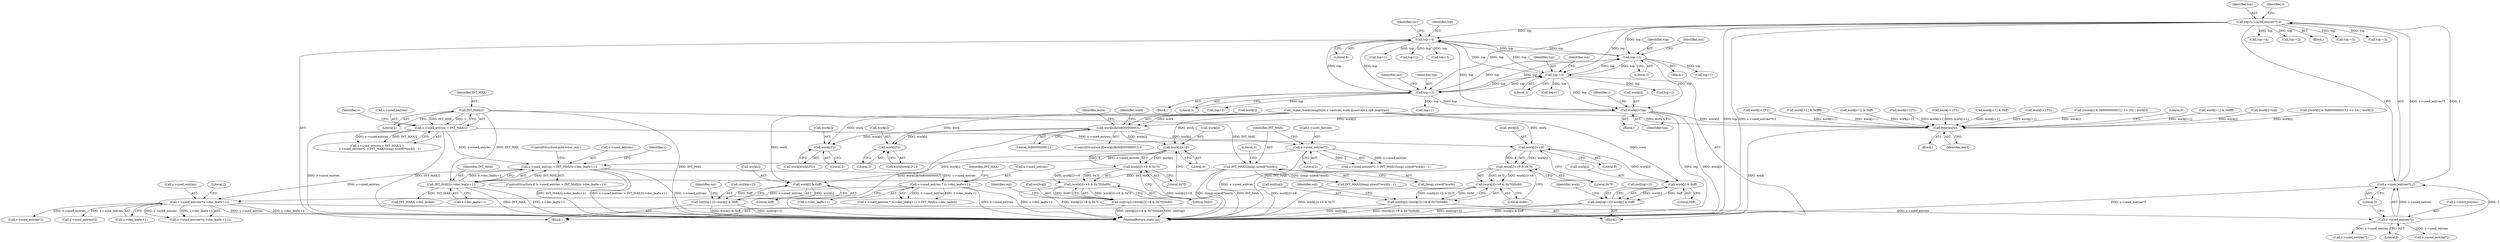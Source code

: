 digraph "0_Android_eeb4e45d5683f88488c083ecf142dc89bc3f0b47@array" {
"1000616" [label="(Call,work[i]=top)"];
"1000429" [label="(Call,top-=4)"];
"1000372" [label="(Call,top=s->used_entries*3-2)"];
"1000374" [label="(Call,s->used_entries*3-2)"];
"1000375" [label="(Call,s->used_entries*3)"];
"1000262" [label="(Call,s->used_entries*(s->dec_leafw+1))"];
"1000222" [label="(Call,s->used_entries > INT_MAX/(s->dec_leafw+1))"];
"1000167" [label="(Call,s->used_entries > INT_MAX/2)"];
"1000171" [label="(Call,INT_MAX/2)"];
"1000175" [label="(Call,s->used_entries*2)"];
"1000226" [label="(Call,INT_MAX/(s->dec_leafw+1))"];
"1000181" [label="(Call,INT_MAX/((long) sizeof(*work)))"];
"1000240" [label="(Call,s->used_entries * (s->dec_leafw+1))"];
"1000587" [label="(Call,top-=2)"];
"1000488" [label="(Call,top-=3)"];
"1000541" [label="(Call,top-=3)"];
"1000414" [label="(Call,work[i]&0x80000000UL)"];
"1000438" [label="(Call,work[i]>>8)"];
"1000437" [label="(Call,work[i]>>8 & 0x7f)"];
"1000436" [label="(Call,(work[i]>>8 & 0x7f)|0x80)"];
"1000432" [label="(Call,out[top]=(work[i]>>8 & 0x7f)|0x80)"];
"1000468" [label="(Call,work[i] & 0xff)"];
"1000462" [label="(Call,out[top+2]=work[i] & 0xff)"];
"1000497" [label="(Call,work[i]>>8)"];
"1000496" [label="(Call,work[i]>>8 & 0x7f)"];
"1000495" [label="(Call,(work[i]>>8 & 0x7f)|0x80)"];
"1000491" [label="(Call,out[top]=(work[i]>>8 & 0x7f)|0x80)"];
"1000525" [label="(Call,work[i] & 0xff)"];
"1000519" [label="(Call,out[top+2]=work[i] & 0xff)"];
"1000550" [label="(Call,work[i]*2)"];
"1000596" [label="(Call,work[i]*2)"];
"1000856" [label="(Call,free(work))"];
"1000182" [label="(Identifier,INT_MAX)"];
"1000714" [label="(Call,work[i+1] & 0xffff)"];
"1000462" [label="(Call,out[top+2]=work[i] & 0xff)"];
"1000522" [label="(Call,top+2)"];
"1000618" [label="(Identifier,work)"];
"1000373" [label="(Identifier,top)"];
"1000487" [label="(Block,)"];
"1000380" [label="(Literal,2)"];
"1000301" [label="(Call,s->used_entries*2)"];
"1000498" [label="(Call,work[i])"];
"1000210" [label="(Call,_make_words(lengthlist,s->entries,work,quantvals,s,opb,maptype))"];
"1000468" [label="(Call,work[i] & 0xff)"];
"1000271" [label="(Literal,2)"];
"1000479" [label="(Call,work[i+1] & 0xff)"];
"1000609" [label="(Call,work[i+1]*2)"];
"1000747" [label="(Call,work[i+1]*2)"];
"1000548" [label="(Call,work[work[i]*2])"];
"1000664" [label="(Call,top-=4)"];
"1000410" [label="(Identifier,i)"];
"1000240" [label="(Call,s->used_entries * (s->dec_leafw+1))"];
"1000635" [label="(Call,s->used_entries*2)"];
"1000541" [label="(Call,top-=3)"];
"1000592" [label="(Identifier,out)"];
"1000228" [label="(Call,s->dec_leafw+1)"];
"1000587" [label="(Call,top-=2)"];
"1000233" [label="(ControlStructure,goto error_out;)"];
"1000822" [label="(Call,top-=2)"];
"1000241" [label="(Call,s->used_entries)"];
"1000578" [label="(Call,work[i+1] & 0xff)"];
"1000179" [label="(Literal,2)"];
"1000176" [label="(Call,s->used_entries)"];
"1000463" [label="(Call,out[top+2])"];
"1000447" [label="(Identifier,out)"];
"1000431" [label="(Literal,4)"];
"1000379" [label="(Literal,3)"];
"1000227" [label="(Identifier,INT_MAX)"];
"1000512" [label="(Call,work[i+1]*2)"];
"1000503" [label="(Literal,0x80)"];
"1000597" [label="(Call,work[i])"];
"1000319" [label="(Call,((work[i] & 0x80000000UL) >> 24) | work[i])"];
"1000495" [label="(Call,(work[i]>>8 & 0x7f)|0x80)"];
"1000617" [label="(Call,work[i])"];
"1000177" [label="(Identifier,s)"];
"1000167" [label="(Call,s->used_entries > INT_MAX/2)"];
"1000496" [label="(Call,work[i]>>8 & 0x7f)"];
"1000171" [label="(Call,INT_MAX/2)"];
"1000414" [label="(Call,work[i]&0x80000000UL)"];
"1000443" [label="(Literal,0x7f)"];
"1000520" [label="(Call,out[top+2])"];
"1000596" [label="(Call,work[i]*2)"];
"1000432" [label="(Call,out[top]=(work[i]>>8 & 0x7f)|0x80)"];
"1000546" [label="(Identifier,out)"];
"1000542" [label="(Identifier,top)"];
"1000575" [label="(Call,top+2)"];
"1000492" [label="(Call,out[top])"];
"1000488" [label="(Call,top-=3)"];
"1000375" [label="(Call,s->used_entries*3)"];
"1000489" [label="(Identifier,top)"];
"1000588" [label="(Identifier,top)"];
"1000168" [label="(Call,s->used_entries)"];
"1000433" [label="(Call,out[top])"];
"1000423" [label="(Identifier,work)"];
"1000428" [label="(Block,)"];
"1000400" [label="(Call,s->used_entries*2)"];
"1000244" [label="(Call,s->dec_leafw+1)"];
"1000263" [label="(Call,s->used_entries)"];
"1000226" [label="(Call,INT_MAX/(s->dec_leafw+1))"];
"1000438" [label="(Call,work[i]>>8)"];
"1000558" [label="(Call,top+1)"];
"1000436" [label="(Call,(work[i]>>8 & 0x7f)|0x80)"];
"1000444" [label="(Literal,0x80)"];
"1000497" [label="(Call,work[i]>>8)"];
"1000859" [label="(Literal,0)"];
"1000175" [label="(Call,s->used_entries*2)"];
"1000370" [label="(Block,)"];
"1000250" [label="(Identifier,INT_MAX)"];
"1000437" [label="(Call,work[i]>>8 & 0x7f)"];
"1000586" [label="(Block,)"];
"1000490" [label="(Literal,3)"];
"1000491" [label="(Call,out[top]=(work[i]>>8 & 0x7f)|0x80)"];
"1000475" [label="(Identifier,out)"];
"1000813" [label="(Call,work[i+1] & 0xffff)"];
"1000540" [label="(Block,)"];
"1000372" [label="(Call,top=s->used_entries*3-2)"];
"1000448" [label="(Call,top+1)"];
"1000222" [label="(Call,s->used_entries > INT_MAX/(s->dec_leafw+1))"];
"1000249" [label="(Call,INT_MAX/s->dec_nodeb)"];
"1000600" [label="(Literal,2)"];
"1000604" [label="(Call,top+1)"];
"1000856" [label="(Call,free(work))"];
"1000529" [label="(Literal,0xff)"];
"1000110" [label="(Block,)"];
"1000535" [label="(Identifier,work)"];
"1000465" [label="(Call,top+2)"];
"1000376" [label="(Call,s->used_entries)"];
"1000183" [label="(Call,(long) sizeof(*work))"];
"1000776" [label="(Call,top-=3)"];
"1000554" [label="(Literal,2)"];
"1000476" [label="(Call,top+3)"];
"1000507" [label="(Call,top+1)"];
"1000525" [label="(Call,work[i] & 0xff)"];
"1000174" [label="(Call,s->used_entries*2 > INT_MAX/((long) sizeof(*work)) - 1)"];
"1000543" [label="(Literal,3)"];
"1000262" [label="(Call,s->used_entries*(s->dec_leafw+1))"];
"1000865" [label="(MethodReturn,static int)"];
"1000384" [label="(Identifier,s)"];
"1000519" [label="(Call,out[top+2]=work[i] & 0xff)"];
"1000439" [label="(Call,work[i])"];
"1000166" [label="(Call,s->used_entries > INT_MAX/2 ||\n      s->used_entries*2 > INT_MAX/((long) sizeof(*work)) - 1)"];
"1000188" [label="(Literal,1)"];
"1000413" [label="(ControlStructure,if(work[i]&0x80000000UL))"];
"1000374" [label="(Call,s->used_entries*3-2)"];
"1000526" [label="(Call,work[i])"];
"1000221" [label="(ControlStructure,if (s->used_entries > INT_MAX/(s->dec_leafw+1)))"];
"1000857" [label="(Identifier,work)"];
"1000223" [label="(Call,s->used_entries)"];
"1000180" [label="(Call,INT_MAX/((long) sizeof(*work)) - 1)"];
"1000502" [label="(Literal,0x7f)"];
"1000851" [label="(Call,work[i]=top)"];
"1000418" [label="(Literal,0x80000000UL)"];
"1000616" [label="(Call,work[i]=top)"];
"1000589" [label="(Literal,2)"];
"1000501" [label="(Literal,8)"];
"1000237" [label="(Identifier,s)"];
"1000266" [label="(Call,s->dec_leafw+1)"];
"1000472" [label="(Literal,0xff)"];
"1000506" [label="(Identifier,out)"];
"1000429" [label="(Call,top-=4)"];
"1000723" [label="(Call,top-=3)"];
"1000551" [label="(Call,work[i])"];
"1000493" [label="(Identifier,out)"];
"1000620" [label="(Identifier,top)"];
"1000434" [label="(Identifier,out)"];
"1000430" [label="(Identifier,top)"];
"1000550" [label="(Call,work[i]*2)"];
"1000412" [label="(Block,)"];
"1000261" [label="(Call,s->used_entries*(s->dec_leafw+1)-2)"];
"1000469" [label="(Call,work[i])"];
"1000173" [label="(Literal,2)"];
"1000357" [label="(Call,((work[i] & 0x80000000UL) >> 16) | work[i])"];
"1000339" [label="(Call,s->used_entries*2)"];
"1000415" [label="(Call,work[i])"];
"1000172" [label="(Identifier,INT_MAX)"];
"1000442" [label="(Literal,8)"];
"1000844" [label="(Call,work[i+1]*2)"];
"1000239" [label="(Call,s->used_entries * (s->dec_leafw+1) > INT_MAX/s->dec_nodeb)"];
"1000181" [label="(Call,INT_MAX/((long) sizeof(*work)))"];
"1000594" [label="(Call,work[work[i]*2])"];
"1000616" -> "1000412"  [label="AST: "];
"1000616" -> "1000620"  [label="CFG: "];
"1000617" -> "1000616"  [label="AST: "];
"1000620" -> "1000616"  [label="AST: "];
"1000410" -> "1000616"  [label="CFG: "];
"1000616" -> "1000865"  [label="DDG: work[i]"];
"1000616" -> "1000865"  [label="DDG: top"];
"1000616" -> "1000414"  [label="DDG: work[i]"];
"1000429" -> "1000616"  [label="DDG: top"];
"1000587" -> "1000616"  [label="DDG: top"];
"1000488" -> "1000616"  [label="DDG: top"];
"1000541" -> "1000616"  [label="DDG: top"];
"1000616" -> "1000856"  [label="DDG: work[i]"];
"1000429" -> "1000428"  [label="AST: "];
"1000429" -> "1000431"  [label="CFG: "];
"1000430" -> "1000429"  [label="AST: "];
"1000431" -> "1000429"  [label="AST: "];
"1000434" -> "1000429"  [label="CFG: "];
"1000372" -> "1000429"  [label="DDG: top"];
"1000587" -> "1000429"  [label="DDG: top"];
"1000488" -> "1000429"  [label="DDG: top"];
"1000541" -> "1000429"  [label="DDG: top"];
"1000429" -> "1000448"  [label="DDG: top"];
"1000429" -> "1000465"  [label="DDG: top"];
"1000429" -> "1000476"  [label="DDG: top"];
"1000429" -> "1000488"  [label="DDG: top"];
"1000429" -> "1000541"  [label="DDG: top"];
"1000429" -> "1000587"  [label="DDG: top"];
"1000372" -> "1000370"  [label="AST: "];
"1000372" -> "1000374"  [label="CFG: "];
"1000373" -> "1000372"  [label="AST: "];
"1000374" -> "1000372"  [label="AST: "];
"1000384" -> "1000372"  [label="CFG: "];
"1000372" -> "1000865"  [label="DDG: top"];
"1000372" -> "1000865"  [label="DDG: s->used_entries*3-2"];
"1000374" -> "1000372"  [label="DDG: s->used_entries*3"];
"1000374" -> "1000372"  [label="DDG: 2"];
"1000372" -> "1000488"  [label="DDG: top"];
"1000372" -> "1000541"  [label="DDG: top"];
"1000372" -> "1000587"  [label="DDG: top"];
"1000372" -> "1000664"  [label="DDG: top"];
"1000372" -> "1000723"  [label="DDG: top"];
"1000372" -> "1000776"  [label="DDG: top"];
"1000372" -> "1000822"  [label="DDG: top"];
"1000374" -> "1000380"  [label="CFG: "];
"1000375" -> "1000374"  [label="AST: "];
"1000380" -> "1000374"  [label="AST: "];
"1000374" -> "1000865"  [label="DDG: s->used_entries*3"];
"1000375" -> "1000374"  [label="DDG: s->used_entries"];
"1000375" -> "1000374"  [label="DDG: 3"];
"1000375" -> "1000379"  [label="CFG: "];
"1000376" -> "1000375"  [label="AST: "];
"1000379" -> "1000375"  [label="AST: "];
"1000380" -> "1000375"  [label="CFG: "];
"1000262" -> "1000375"  [label="DDG: s->used_entries"];
"1000375" -> "1000400"  [label="DDG: s->used_entries"];
"1000375" -> "1000635"  [label="DDG: s->used_entries"];
"1000262" -> "1000261"  [label="AST: "];
"1000262" -> "1000266"  [label="CFG: "];
"1000263" -> "1000262"  [label="AST: "];
"1000266" -> "1000262"  [label="AST: "];
"1000271" -> "1000262"  [label="CFG: "];
"1000262" -> "1000865"  [label="DDG: s->used_entries"];
"1000262" -> "1000865"  [label="DDG: s->dec_leafw+1"];
"1000262" -> "1000261"  [label="DDG: s->used_entries"];
"1000262" -> "1000261"  [label="DDG: s->dec_leafw+1"];
"1000222" -> "1000262"  [label="DDG: s->used_entries"];
"1000240" -> "1000262"  [label="DDG: s->used_entries"];
"1000262" -> "1000301"  [label="DDG: s->used_entries"];
"1000262" -> "1000339"  [label="DDG: s->used_entries"];
"1000222" -> "1000221"  [label="AST: "];
"1000222" -> "1000226"  [label="CFG: "];
"1000223" -> "1000222"  [label="AST: "];
"1000226" -> "1000222"  [label="AST: "];
"1000233" -> "1000222"  [label="CFG: "];
"1000237" -> "1000222"  [label="CFG: "];
"1000222" -> "1000865"  [label="DDG: s->used_entries"];
"1000222" -> "1000865"  [label="DDG: INT_MAX/(s->dec_leafw+1)"];
"1000222" -> "1000865"  [label="DDG: s->used_entries > INT_MAX/(s->dec_leafw+1)"];
"1000167" -> "1000222"  [label="DDG: s->used_entries"];
"1000175" -> "1000222"  [label="DDG: s->used_entries"];
"1000226" -> "1000222"  [label="DDG: INT_MAX"];
"1000226" -> "1000222"  [label="DDG: s->dec_leafw+1"];
"1000222" -> "1000240"  [label="DDG: s->used_entries"];
"1000167" -> "1000166"  [label="AST: "];
"1000167" -> "1000171"  [label="CFG: "];
"1000168" -> "1000167"  [label="AST: "];
"1000171" -> "1000167"  [label="AST: "];
"1000177" -> "1000167"  [label="CFG: "];
"1000166" -> "1000167"  [label="CFG: "];
"1000167" -> "1000865"  [label="DDG: s->used_entries"];
"1000167" -> "1000865"  [label="DDG: INT_MAX/2"];
"1000167" -> "1000166"  [label="DDG: s->used_entries"];
"1000167" -> "1000166"  [label="DDG: INT_MAX/2"];
"1000171" -> "1000167"  [label="DDG: INT_MAX"];
"1000171" -> "1000167"  [label="DDG: 2"];
"1000167" -> "1000175"  [label="DDG: s->used_entries"];
"1000171" -> "1000173"  [label="CFG: "];
"1000172" -> "1000171"  [label="AST: "];
"1000173" -> "1000171"  [label="AST: "];
"1000171" -> "1000865"  [label="DDG: INT_MAX"];
"1000171" -> "1000181"  [label="DDG: INT_MAX"];
"1000171" -> "1000226"  [label="DDG: INT_MAX"];
"1000175" -> "1000174"  [label="AST: "];
"1000175" -> "1000179"  [label="CFG: "];
"1000176" -> "1000175"  [label="AST: "];
"1000179" -> "1000175"  [label="AST: "];
"1000182" -> "1000175"  [label="CFG: "];
"1000175" -> "1000865"  [label="DDG: s->used_entries"];
"1000175" -> "1000174"  [label="DDG: s->used_entries"];
"1000175" -> "1000174"  [label="DDG: 2"];
"1000226" -> "1000228"  [label="CFG: "];
"1000227" -> "1000226"  [label="AST: "];
"1000228" -> "1000226"  [label="AST: "];
"1000226" -> "1000865"  [label="DDG: INT_MAX"];
"1000226" -> "1000865"  [label="DDG: s->dec_leafw+1"];
"1000181" -> "1000226"  [label="DDG: INT_MAX"];
"1000226" -> "1000249"  [label="DDG: INT_MAX"];
"1000181" -> "1000180"  [label="AST: "];
"1000181" -> "1000183"  [label="CFG: "];
"1000182" -> "1000181"  [label="AST: "];
"1000183" -> "1000181"  [label="AST: "];
"1000188" -> "1000181"  [label="CFG: "];
"1000181" -> "1000865"  [label="DDG: INT_MAX"];
"1000181" -> "1000865"  [label="DDG: (long) sizeof(*work)"];
"1000181" -> "1000180"  [label="DDG: INT_MAX"];
"1000181" -> "1000180"  [label="DDG: (long) sizeof(*work)"];
"1000240" -> "1000239"  [label="AST: "];
"1000240" -> "1000244"  [label="CFG: "];
"1000241" -> "1000240"  [label="AST: "];
"1000244" -> "1000240"  [label="AST: "];
"1000250" -> "1000240"  [label="CFG: "];
"1000240" -> "1000865"  [label="DDG: s->dec_leafw+1"];
"1000240" -> "1000865"  [label="DDG: s->used_entries"];
"1000240" -> "1000239"  [label="DDG: s->used_entries"];
"1000240" -> "1000239"  [label="DDG: s->dec_leafw+1"];
"1000587" -> "1000586"  [label="AST: "];
"1000587" -> "1000589"  [label="CFG: "];
"1000588" -> "1000587"  [label="AST: "];
"1000589" -> "1000587"  [label="AST: "];
"1000592" -> "1000587"  [label="CFG: "];
"1000587" -> "1000488"  [label="DDG: top"];
"1000587" -> "1000541"  [label="DDG: top"];
"1000488" -> "1000587"  [label="DDG: top"];
"1000541" -> "1000587"  [label="DDG: top"];
"1000587" -> "1000604"  [label="DDG: top"];
"1000488" -> "1000487"  [label="AST: "];
"1000488" -> "1000490"  [label="CFG: "];
"1000489" -> "1000488"  [label="AST: "];
"1000490" -> "1000488"  [label="AST: "];
"1000493" -> "1000488"  [label="CFG: "];
"1000541" -> "1000488"  [label="DDG: top"];
"1000488" -> "1000507"  [label="DDG: top"];
"1000488" -> "1000522"  [label="DDG: top"];
"1000488" -> "1000541"  [label="DDG: top"];
"1000541" -> "1000540"  [label="AST: "];
"1000541" -> "1000543"  [label="CFG: "];
"1000542" -> "1000541"  [label="AST: "];
"1000543" -> "1000541"  [label="AST: "];
"1000546" -> "1000541"  [label="CFG: "];
"1000541" -> "1000558"  [label="DDG: top"];
"1000541" -> "1000575"  [label="DDG: top"];
"1000414" -> "1000413"  [label="AST: "];
"1000414" -> "1000418"  [label="CFG: "];
"1000415" -> "1000414"  [label="AST: "];
"1000418" -> "1000414"  [label="AST: "];
"1000423" -> "1000414"  [label="CFG: "];
"1000535" -> "1000414"  [label="CFG: "];
"1000414" -> "1000865"  [label="DDG: work[i]&0x80000000UL"];
"1000210" -> "1000414"  [label="DDG: work"];
"1000414" -> "1000438"  [label="DDG: work[i]"];
"1000414" -> "1000497"  [label="DDG: work[i]"];
"1000414" -> "1000550"  [label="DDG: work[i]"];
"1000414" -> "1000596"  [label="DDG: work[i]"];
"1000438" -> "1000437"  [label="AST: "];
"1000438" -> "1000442"  [label="CFG: "];
"1000439" -> "1000438"  [label="AST: "];
"1000442" -> "1000438"  [label="AST: "];
"1000443" -> "1000438"  [label="CFG: "];
"1000438" -> "1000437"  [label="DDG: work[i]"];
"1000438" -> "1000437"  [label="DDG: 8"];
"1000210" -> "1000438"  [label="DDG: work"];
"1000438" -> "1000468"  [label="DDG: work[i]"];
"1000437" -> "1000436"  [label="AST: "];
"1000437" -> "1000443"  [label="CFG: "];
"1000443" -> "1000437"  [label="AST: "];
"1000444" -> "1000437"  [label="CFG: "];
"1000437" -> "1000865"  [label="DDG: work[i]>>8"];
"1000437" -> "1000436"  [label="DDG: work[i]>>8"];
"1000437" -> "1000436"  [label="DDG: 0x7f"];
"1000436" -> "1000432"  [label="AST: "];
"1000436" -> "1000444"  [label="CFG: "];
"1000444" -> "1000436"  [label="AST: "];
"1000432" -> "1000436"  [label="CFG: "];
"1000436" -> "1000865"  [label="DDG: work[i]>>8 & 0x7f"];
"1000436" -> "1000432"  [label="DDG: work[i]>>8 & 0x7f"];
"1000436" -> "1000432"  [label="DDG: 0x80"];
"1000432" -> "1000428"  [label="AST: "];
"1000433" -> "1000432"  [label="AST: "];
"1000447" -> "1000432"  [label="CFG: "];
"1000432" -> "1000865"  [label="DDG: (work[i]>>8 & 0x7f)|0x80"];
"1000432" -> "1000865"  [label="DDG: out[top]"];
"1000468" -> "1000462"  [label="AST: "];
"1000468" -> "1000472"  [label="CFG: "];
"1000469" -> "1000468"  [label="AST: "];
"1000472" -> "1000468"  [label="AST: "];
"1000462" -> "1000468"  [label="CFG: "];
"1000468" -> "1000462"  [label="DDG: work[i]"];
"1000468" -> "1000462"  [label="DDG: 0xff"];
"1000210" -> "1000468"  [label="DDG: work"];
"1000462" -> "1000428"  [label="AST: "];
"1000463" -> "1000462"  [label="AST: "];
"1000475" -> "1000462"  [label="CFG: "];
"1000462" -> "1000865"  [label="DDG: work[i] & 0xff"];
"1000462" -> "1000865"  [label="DDG: out[top+2]"];
"1000497" -> "1000496"  [label="AST: "];
"1000497" -> "1000501"  [label="CFG: "];
"1000498" -> "1000497"  [label="AST: "];
"1000501" -> "1000497"  [label="AST: "];
"1000502" -> "1000497"  [label="CFG: "];
"1000497" -> "1000496"  [label="DDG: work[i]"];
"1000497" -> "1000496"  [label="DDG: 8"];
"1000210" -> "1000497"  [label="DDG: work"];
"1000497" -> "1000525"  [label="DDG: work[i]"];
"1000496" -> "1000495"  [label="AST: "];
"1000496" -> "1000502"  [label="CFG: "];
"1000502" -> "1000496"  [label="AST: "];
"1000503" -> "1000496"  [label="CFG: "];
"1000496" -> "1000865"  [label="DDG: work[i]>>8"];
"1000496" -> "1000495"  [label="DDG: work[i]>>8"];
"1000496" -> "1000495"  [label="DDG: 0x7f"];
"1000495" -> "1000491"  [label="AST: "];
"1000495" -> "1000503"  [label="CFG: "];
"1000503" -> "1000495"  [label="AST: "];
"1000491" -> "1000495"  [label="CFG: "];
"1000495" -> "1000865"  [label="DDG: work[i]>>8 & 0x7f"];
"1000495" -> "1000491"  [label="DDG: work[i]>>8 & 0x7f"];
"1000495" -> "1000491"  [label="DDG: 0x80"];
"1000491" -> "1000487"  [label="AST: "];
"1000492" -> "1000491"  [label="AST: "];
"1000506" -> "1000491"  [label="CFG: "];
"1000491" -> "1000865"  [label="DDG: (work[i]>>8 & 0x7f)|0x80"];
"1000491" -> "1000865"  [label="DDG: out[top]"];
"1000525" -> "1000519"  [label="AST: "];
"1000525" -> "1000529"  [label="CFG: "];
"1000526" -> "1000525"  [label="AST: "];
"1000529" -> "1000525"  [label="AST: "];
"1000519" -> "1000525"  [label="CFG: "];
"1000525" -> "1000519"  [label="DDG: work[i]"];
"1000525" -> "1000519"  [label="DDG: 0xff"];
"1000210" -> "1000525"  [label="DDG: work"];
"1000519" -> "1000487"  [label="AST: "];
"1000520" -> "1000519"  [label="AST: "];
"1000618" -> "1000519"  [label="CFG: "];
"1000519" -> "1000865"  [label="DDG: work[i] & 0xff"];
"1000519" -> "1000865"  [label="DDG: out[top+2]"];
"1000550" -> "1000548"  [label="AST: "];
"1000550" -> "1000554"  [label="CFG: "];
"1000551" -> "1000550"  [label="AST: "];
"1000554" -> "1000550"  [label="AST: "];
"1000548" -> "1000550"  [label="CFG: "];
"1000210" -> "1000550"  [label="DDG: work"];
"1000596" -> "1000594"  [label="AST: "];
"1000596" -> "1000600"  [label="CFG: "];
"1000597" -> "1000596"  [label="AST: "];
"1000600" -> "1000596"  [label="AST: "];
"1000594" -> "1000596"  [label="CFG: "];
"1000210" -> "1000596"  [label="DDG: work"];
"1000856" -> "1000110"  [label="AST: "];
"1000856" -> "1000857"  [label="CFG: "];
"1000857" -> "1000856"  [label="AST: "];
"1000859" -> "1000856"  [label="CFG: "];
"1000856" -> "1000865"  [label="DDG: work"];
"1000714" -> "1000856"  [label="DDG: work[i+1]"];
"1000512" -> "1000856"  [label="DDG: work[i+1]"];
"1000851" -> "1000856"  [label="DDG: work[i]"];
"1000609" -> "1000856"  [label="DDG: work[i+1]"];
"1000813" -> "1000856"  [label="DDG: work[i+1]"];
"1000479" -> "1000856"  [label="DDG: work[i+1]"];
"1000210" -> "1000856"  [label="DDG: work"];
"1000844" -> "1000856"  [label="DDG: work[i+1]"];
"1000578" -> "1000856"  [label="DDG: work[i+1]"];
"1000357" -> "1000856"  [label="DDG: work[i]"];
"1000747" -> "1000856"  [label="DDG: work[i+1]"];
"1000319" -> "1000856"  [label="DDG: work[i]"];
}
